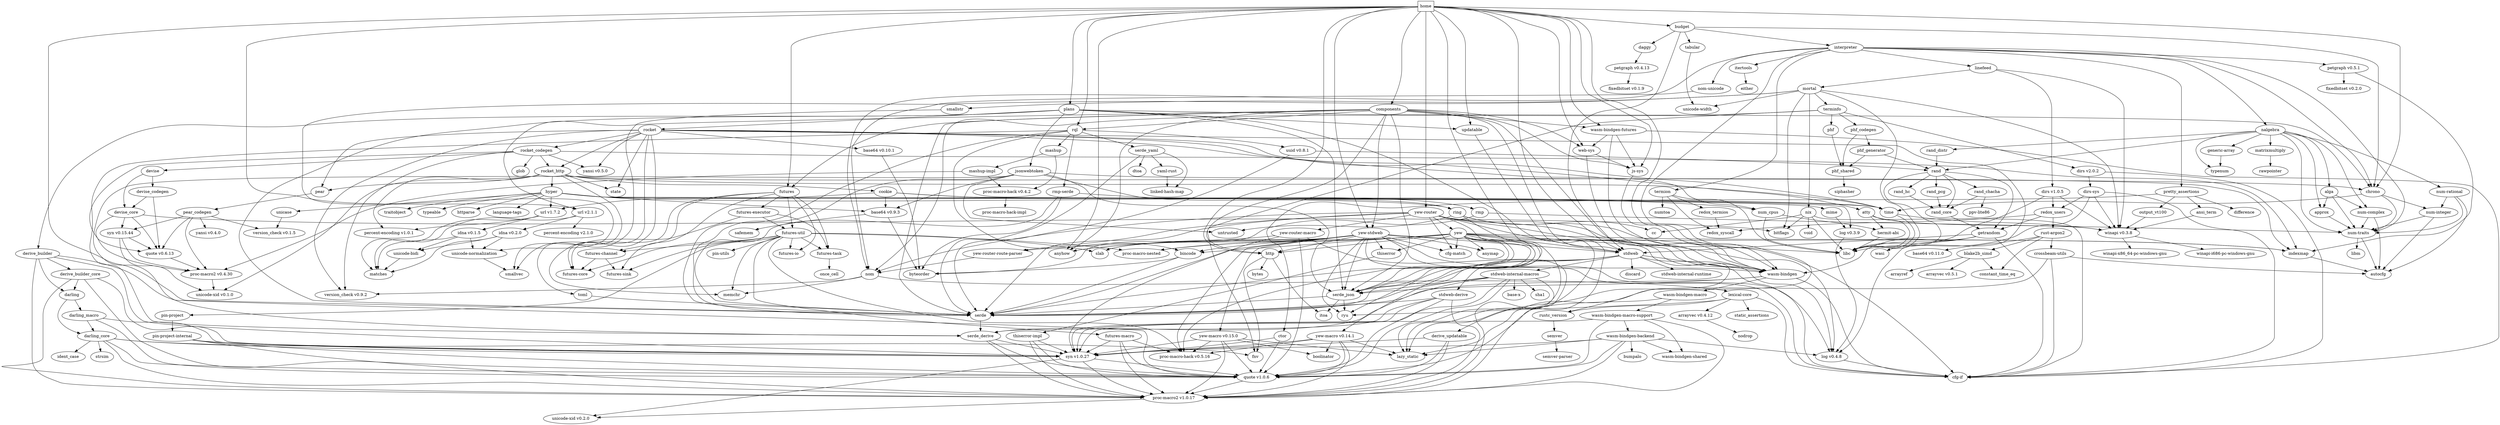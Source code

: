 digraph dependencies {
	n0 [label="alga"];
	n1 [label="approx"];
	n2 [label="num-complex"];
	n3 [label="num-traits"];
	n4 [label="ansi_term"];
	n5 [label="winapi v0.3.8"];
	n6 [label="anyhow"];
	n7 [label="anymap"];
	n8 [label="arrayref"];
	n9 [label="arrayvec v0.4.12"];
	n10 [label="nodrop"];
	n11 [label="arrayvec v0.5.1"];
	n12 [label="atty"];
	n13 [label="hermit-abi"];
	n14 [label="libc"];
	n15 [label="autocfg"];
	n16 [label="base-x"];
	n17 [label="base64 v0.9.3"];
	n18 [label="byteorder"];
	n19 [label="safemem"];
	n20 [label="base64 v0.10.1"];
	n21 [label="base64 v0.11.0"];
	n22 [label="bincode"];
	n23 [label="serde"];
	n24 [label="bitflags"];
	n25 [label="blake2b_simd"];
	n26 [label="constant_time_eq"];
	n27 [label="boolinator"];
	n28 [label="budget"];
	n29 [label="chrono"];
	n30 [label="daggy"];
	n31 [label="interpreter"];
	n32 [label="stdweb"];
	n33 [label="tabular"];
	n34 [label="bumpalo"];
	n35 [label="bytes"];
	n36 [label="cc"];
	n37 [label="cfg-if"];
	n38 [label="cfg-match"];
	n39 [label="num-integer"];
	n40 [label="time"];
	n42 [label="lazy_static"];
	n43 [label="components"];
	n44 [label="futures"];
	n45 [label="http"];
	n46 [label="js-sys"];
	n47 [label="rql"];
	n48 [label="serde_json"];
	n49 [label="url v2.1.1"];
	n50 [label="wasm-bindgen"];
	n51 [label="wasm-bindgen-futures"];
	n52 [label="web-sys"];
	n53 [label="yew-stdweb"];
	n54 [label="cookie"];
	n55 [label="ring"];
	n56 [label="url v1.7.2"];
	n57 [label="crossbeam-utils"];
	n58 [label="ctor"];
	n59 [label="quote v1.0.6"];
	n60 [label="syn v1.0.27"];
	n61 [label="petgraph v0.4.13"];
	n62 [label="darling"];
	n63 [label="darling_core"];
	n64 [label="darling_macro"];
	n65 [label="fnv"];
	n66 [label="ident_case"];
	n67 [label="proc-macro2 v1.0.17"];
	n68 [label="strsim"];
	n70 [label="plans"];
	n71 [label="updatable"];
	n72 [label="derive_builder"];
	n73 [label="derive_builder_core"];
	n74 [label="derive_updatable"];
	n75 [label="devise"];
	n76 [label="devise_codegen"];
	n77 [label="devise_core"];
	n78 [label="quote v0.6.13"];
	n79 [label="proc-macro2 v0.4.30"];
	n80 [label="syn v0.15.44"];
	n81 [label="difference"];
	n82 [label="dirs v1.0.5"];
	n83 [label="redox_users"];
	n84 [label="dirs v2.0.2"];
	n85 [label="dirs-sys"];
	n86 [label="discard"];
	n87 [label="dtoa"];
	n88 [label="either"];
	n90 [label="redox_syscall"];
	n91 [label="fixedbitset v0.1.9"];
	n92 [label="fixedbitset v0.2.0"];
	n97 [label="futures-channel"];
	n98 [label="futures-core"];
	n99 [label="futures-executor"];
	n100 [label="futures-io"];
	n101 [label="futures-sink"];
	n102 [label="futures-task"];
	n103 [label="futures-util"];
	n104 [label="futures-macro"];
	n105 [label="proc-macro-hack v0.5.16"];
	n106 [label="once_cell"];
	n107 [label="memchr"];
	n108 [label="pin-project"];
	n109 [label="pin-utils"];
	n110 [label="proc-macro-nested"];
	n111 [label="slab"];
	n112 [label="generic-array"];
	n113 [label="typenum"];
	n114 [label="getrandom"];
	n115 [label="wasi"];
	n116 [label="glob"];
	n117 [label="home", shape=box];
	n118 [label="yew-router"];
	n119 [label="itoa"];
	n120 [label="httparse"];
	n121 [label="hyper"];
	n122 [label="language-tags"];
	n123 [label="log v0.3.9"];
	n124 [label="mime"];
	n125 [label="num_cpus"];
	n126 [label="traitobject"];
	n127 [label="typeable"];
	n128 [label="unicase"];
	n129 [label="idna v0.1.5"];
	n130 [label="matches"];
	n131 [label="unicode-bidi"];
	n132 [label="unicode-normalization"];
	n133 [label="idna v0.2.0"];
	n134 [label="indexmap"];
	n137 [label="itertools"];
	n138 [label="linefeed"];
	n139 [label="nalgebra"];
	n140 [label="nom"];
	n141 [label="nom-unicode"];
	n142 [label="petgraph v0.5.1"];
	n143 [label="pretty_assertions"];
	n144 [label="termion"];
	n146 [label="jsonwebtoken"];
	n147 [label="serde_derive"];
	n148 [label="untrusted"];
	n153 [label="lexical-core"];
	n154 [label="rustc_version"];
	n155 [label="ryu"];
	n156 [label="static_assertions"];
	n157 [label="libm"];
	n158 [label="mortal"];
	n159 [label="linked-hash-map"];
	n160 [label="log v0.4.8"];
	n161 [label="mashup"];
	n162 [label="mashup-impl"];
	n163 [label="proc-macro-hack v0.4.2"];
	n164 [label="matrixmultiply"];
	n165 [label="rawpointer"];
	n171 [label="nix"];
	n172 [label="smallstr"];
	n173 [label="terminfo"];
	n174 [label="unicode-width"];
	n175 [label="num-rational"];
	n176 [label="rand"];
	n177 [label="rand_distr"];
	n178 [label="void"];
	n179 [label="version_check v0.9.2"];
	n182 [label="numtoa"];
	n183 [label="output_vt100"];
	n184 [label="pear"];
	n185 [label="pear_codegen"];
	n186 [label="version_check v0.1.5"];
	n187 [label="yansi v0.4.0"];
	n188 [label="percent-encoding v1.0.1"];
	n189 [label="percent-encoding v2.1.0"];
	n190 [label="phf"];
	n191 [label="phf_shared"];
	n192 [label="phf_codegen"];
	n193 [label="phf_generator"];
	n194 [label="siphasher"];
	n195 [label="pin-project-internal"];
	n196 [label="rocket"];
	n197 [label="ppv-lite86"];
	n198 [label="proc-macro-hack-impl"];
	n199 [label="unicode-xid v0.1.0"];
	n200 [label="unicode-xid v0.2.0"];
	n201 [label="rand_chacha"];
	n202 [label="rand_core"];
	n203 [label="rand_hc"];
	n204 [label="rand_pcg"];
	n205 [label="redox_termios"];
	n206 [label="rust-argon2"];
	n207 [label="rmp"];
	n208 [label="rmp-serde"];
	n209 [label="rocket_codegen"];
	n210 [label="rocket_http"];
	n211 [label="state"];
	n212 [label="toml"];
	n213 [label="yansi v0.5.0"];
	n216 [label="smallvec"];
	n217 [label="serde_yaml"];
	n218 [label="uuid v0.8.1"];
	n219 [label="semver"];
	n222 [label="semver-parser"];
	n223 [label="yaml-rust"];
	n225 [label="sha1"];
	n226 [label="stdweb-derive"];
	n227 [label="stdweb-internal-macros"];
	n228 [label="stdweb-internal-runtime"];
	n229 [label="thiserror"];
	n230 [label="thiserror-impl"];
	n231 [label="wasm-bindgen-macro"];
	n232 [label="wasm-bindgen-backend"];
	n233 [label="wasm-bindgen-shared"];
	n234 [label="wasm-bindgen-macro-support"];
	n235 [label="winapi-i686-pc-windows-gnu"];
	n236 [label="winapi-x86_64-pc-windows-gnu"];
	n237 [label="yew"];
	n238 [label="yew-macro v0.14.1"];
	n239 [label="yew-macro v0.15.0"];
	n240 [label="yew-router-macro"];
	n241 [label="yew-router-route-parser"];

	n117 -> n6;
	n117 -> n28;
	n117 -> n29;
	n117 -> n43;
	n117 -> n44;
	n117 -> n45;
	n117 -> n46;
	n117 -> n70;
	n117 -> n47;
	n117 -> n23;
	n117 -> n48;
	n117 -> n32;
	n117 -> n71;
	n117 -> n49;
	n117 -> n50;
	n117 -> n51;
	n117 -> n52;
	n117 -> n118;
	n117 -> n53;
	n28 -> n29;
	n28 -> n30;
	n28 -> n31;
	n28 -> n32;
	n28 -> n33;
	n30 -> n61;
	n61 -> n91;
	n31 -> n29;
	n31 -> n137;
	n31 -> n42;
	n31 -> n138;
	n31 -> n139;
	n31 -> n140;
	n31 -> n141;
	n31 -> n3;
	n31 -> n142;
	n31 -> n143;
	n31 -> n144;
	n137 -> n88;
	n138 -> n82;
	n138 -> n158;
	n138 -> n5;
	n82 -> n14;
	n82 -> n83;
	n82 -> n5;
	n158 -> n24;
	n158 -> n14;
	n158 -> n171;
	n158 -> n172;
	n158 -> n173;
	n158 -> n132;
	n158 -> n174;
	n158 -> n5;
	n171 -> n24;
	n171 -> n36;
	n171 -> n37;
	n171 -> n14;
	n171 -> n178;
	n172 -> n216;
	n173 -> n84;
	n173 -> n65;
	n173 -> n140;
	n173 -> n190;
	n173 -> n192;
	n84 -> n37;
	n84 -> n85;
	n85 -> n37;
	n85 -> n14;
	n85 -> n83;
	n85 -> n5;
	n83 -> n114;
	n83 -> n90;
	n83 -> n206;
	n206 -> n21;
	n206 -> n25;
	n206 -> n26;
	n206 -> n57;
	n25 -> n8;
	n25 -> n11;
	n25 -> n26;
	n57 -> n15;
	n57 -> n37;
	n57 -> n42;
	n190 -> n191;
	n192 -> n193;
	n192 -> n191;
	n193 -> n191;
	n193 -> n176;
	n191 -> n194;
	n139 -> n0;
	n139 -> n1;
	n139 -> n112;
	n139 -> n164;
	n139 -> n2;
	n139 -> n175;
	n139 -> n3;
	n139 -> n176;
	n139 -> n177;
	n139 -> n113;
	n0 -> n1;
	n0 -> n2;
	n0 -> n3;
	n1 -> n3;
	n2 -> n15;
	n2 -> n3;
	n112 -> n113;
	n164 -> n165;
	n175 -> n15;
	n175 -> n39;
	n175 -> n3;
	n177 -> n176;
	n141 -> n140;
	n142 -> n92;
	n142 -> n134;
	n143 -> n4;
	n143 -> n58;
	n143 -> n81;
	n143 -> n183;
	n4 -> n5;
	n58 -> n59;
	n58 -> n60;
	n183 -> n5;
	n144 -> n14;
	n144 -> n182;
	n144 -> n90;
	n144 -> n205;
	n205 -> n90;
	n33 -> n174;
	n43 -> n6;
	n43 -> n44;
	n43 -> n45;
	n43 -> n46;
	n43 -> n47;
	n43 -> n23;
	n43 -> n48;
	n43 -> n32;
	n43 -> n49;
	n43 -> n50;
	n43 -> n51;
	n43 -> n52;
	n43 -> n53;
	n44 -> n97;
	n44 -> n98;
	n44 -> n99;
	n44 -> n100;
	n44 -> n101;
	n44 -> n102;
	n44 -> n103;
	n99 -> n98;
	n99 -> n102;
	n99 -> n103;
	n103 -> n97;
	n103 -> n98;
	n103 -> n100;
	n103 -> n104;
	n103 -> n101;
	n103 -> n102;
	n103 -> n107;
	n103 -> n108;
	n103 -> n109;
	n103 -> n105;
	n103 -> n110;
	n103 -> n111;
	n97 -> n98;
	n97 -> n101;
	n104 -> n105;
	n104 -> n67;
	n104 -> n59;
	n104 -> n60;
	n102 -> n106;
	n108 -> n195;
	n195 -> n67;
	n195 -> n59;
	n195 -> n60;
	n47 -> n22;
	n47 -> n161;
	n47 -> n208;
	n47 -> n23;
	n47 -> n147;
	n47 -> n217;
	n47 -> n218;
	n161 -> n162;
	n161 -> n163;
	n162 -> n163;
	n162 -> n79;
	n163 -> n198;
	n208 -> n18;
	n208 -> n207;
	n208 -> n23;
	n207 -> n18;
	n207 -> n3;
	n217 -> n87;
	n217 -> n159;
	n217 -> n23;
	n217 -> n223;
	n223 -> n159;
	n218 -> n176;
	n218 -> n23;
	n176 -> n114;
	n176 -> n14;
	n176 -> n201;
	n176 -> n202;
	n176 -> n203;
	n176 -> n204;
	n201 -> n197;
	n201 -> n202;
	n203 -> n202;
	n204 -> n202;
	n202 -> n114;
	n114 -> n37;
	n114 -> n14;
	n114 -> n32;
	n114 -> n115;
	n114 -> n50;
	n49 -> n133;
	n49 -> n130;
	n49 -> n189;
	n133 -> n130;
	n133 -> n131;
	n133 -> n132;
	n51 -> n37;
	n51 -> n46;
	n51 -> n50;
	n51 -> n52;
	n52 -> n46;
	n52 -> n50;
	n46 -> n50;
	n53 -> n6;
	n53 -> n7;
	n53 -> n22;
	n53 -> n37;
	n53 -> n38;
	n53 -> n45;
	n53 -> n134;
	n53 -> n160;
	n53 -> n105;
	n53 -> n110;
	n53 -> n155;
	n53 -> n23;
	n53 -> n48;
	n53 -> n111;
	n53 -> n32;
	n53 -> n229;
	n53 -> n50;
	n53 -> n239;
	n239 -> n27;
	n239 -> n42;
	n239 -> n105;
	n239 -> n67;
	n239 -> n59;
	n239 -> n60;
	n70 -> n29;
	n70 -> n72;
	n70 -> n146;
	n70 -> n42;
	n70 -> n196;
	n70 -> n23;
	n70 -> n48;
	n70 -> n71;
	n72 -> n62;
	n72 -> n73;
	n72 -> n67;
	n72 -> n59;
	n72 -> n60;
	n73 -> n62;
	n73 -> n67;
	n73 -> n59;
	n73 -> n60;
	n62 -> n63;
	n62 -> n64;
	n64 -> n63;
	n64 -> n59;
	n64 -> n60;
	n63 -> n65;
	n63 -> n66;
	n63 -> n67;
	n63 -> n59;
	n63 -> n68;
	n63 -> n60;
	n146 -> n17;
	n146 -> n29;
	n146 -> n55;
	n146 -> n23;
	n146 -> n147;
	n146 -> n48;
	n146 -> n148;
	n29 -> n39;
	n29 -> n3;
	n29 -> n40;
	n39 -> n15;
	n39 -> n3;
	n3 -> n15;
	n3 -> n157;
	n196 -> n12;
	n196 -> n20;
	n196 -> n160;
	n196 -> n107;
	n196 -> n125;
	n196 -> n184;
	n196 -> n209;
	n196 -> n210;
	n196 -> n211;
	n196 -> n40;
	n196 -> n212;
	n196 -> n179;
	n196 -> n213;
	n12 -> n13;
	n12 -> n14;
	n12 -> n5;
	n20 -> n18;
	n209 -> n75;
	n209 -> n116;
	n209 -> n134;
	n209 -> n78;
	n209 -> n210;
	n209 -> n179;
	n209 -> n213;
	n75 -> n76;
	n75 -> n77;
	n76 -> n77;
	n76 -> n78;
	n77 -> n24;
	n77 -> n79;
	n77 -> n78;
	n77 -> n80;
	n210 -> n54;
	n210 -> n121;
	n210 -> n134;
	n210 -> n184;
	n210 -> n188;
	n210 -> n216;
	n210 -> n211;
	n210 -> n40;
	n210 -> n199;
	n54 -> n17;
	n54 -> n55;
	n54 -> n40;
	n54 -> n56;
	n55 -> n36;
	n55 -> n42;
	n55 -> n14;
	n55 -> n148;
	n121 -> n17;
	n121 -> n120;
	n121 -> n122;
	n121 -> n123;
	n121 -> n124;
	n121 -> n125;
	n121 -> n40;
	n121 -> n126;
	n121 -> n127;
	n121 -> n128;
	n121 -> n56;
	n17 -> n18;
	n17 -> n19;
	n124 -> n123;
	n123 -> n160;
	n125 -> n13;
	n125 -> n14;
	n13 -> n14;
	n40 -> n14;
	n40 -> n5;
	n5 -> n235;
	n5 -> n236;
	n128 -> n186;
	n56 -> n129;
	n56 -> n130;
	n56 -> n188;
	n129 -> n130;
	n129 -> n131;
	n129 -> n132;
	n131 -> n130;
	n132 -> n216;
	n184 -> n185;
	n185 -> n79;
	n185 -> n78;
	n185 -> n80;
	n185 -> n186;
	n185 -> n187;
	n80 -> n79;
	n80 -> n78;
	n80 -> n199;
	n78 -> n79;
	n79 -> n199;
	n212 -> n23;
	n71 -> n74;
	n74 -> n67;
	n74 -> n59;
	n74 -> n60;
	n118 -> n37;
	n118 -> n38;
	n118 -> n160;
	n118 -> n140;
	n118 -> n23;
	n118 -> n48;
	n118 -> n32;
	n118 -> n50;
	n118 -> n237;
	n118 -> n240;
	n118 -> n241;
	n237 -> n6;
	n237 -> n7;
	n237 -> n22;
	n237 -> n37;
	n237 -> n38;
	n237 -> n45;
	n237 -> n134;
	n237 -> n160;
	n237 -> n105;
	n237 -> n110;
	n237 -> n155;
	n237 -> n23;
	n237 -> n48;
	n237 -> n111;
	n237 -> n32;
	n237 -> n229;
	n237 -> n50;
	n237 -> n238;
	n22 -> n18;
	n22 -> n23;
	n45 -> n35;
	n45 -> n65;
	n45 -> n119;
	n134 -> n15;
	n32 -> n86;
	n32 -> n154;
	n32 -> n23;
	n32 -> n48;
	n32 -> n226;
	n32 -> n227;
	n32 -> n228;
	n32 -> n50;
	n226 -> n67;
	n226 -> n59;
	n226 -> n23;
	n226 -> n147;
	n226 -> n60;
	n227 -> n16;
	n227 -> n67;
	n227 -> n59;
	n227 -> n23;
	n227 -> n147;
	n227 -> n48;
	n227 -> n225;
	n227 -> n60;
	n50 -> n37;
	n50 -> n23;
	n50 -> n48;
	n50 -> n231;
	n48 -> n119;
	n48 -> n155;
	n48 -> n23;
	n23 -> n147;
	n147 -> n67;
	n147 -> n59;
	n147 -> n60;
	n231 -> n59;
	n231 -> n234;
	n234 -> n67;
	n234 -> n59;
	n234 -> n60;
	n234 -> n232;
	n234 -> n233;
	n232 -> n34;
	n232 -> n42;
	n232 -> n160;
	n232 -> n67;
	n232 -> n59;
	n232 -> n60;
	n232 -> n233;
	n160 -> n37;
	n229 -> n230;
	n230 -> n67;
	n230 -> n59;
	n230 -> n60;
	n238 -> n27;
	n238 -> n42;
	n238 -> n105;
	n238 -> n67;
	n238 -> n59;
	n238 -> n60;
	n240 -> n67;
	n240 -> n59;
	n240 -> n60;
	n240 -> n241;
	n60 -> n67;
	n60 -> n59;
	n60 -> n200;
	n59 -> n67;
	n67 -> n200;
	n241 -> n140;
	n140 -> n153;
	n140 -> n107;
	n140 -> n179;
	n153 -> n9;
	n153 -> n37;
	n153 -> n154;
	n153 -> n155;
	n153 -> n156;
	n9 -> n10;
	n154 -> n219;
	n219 -> n222;
}
